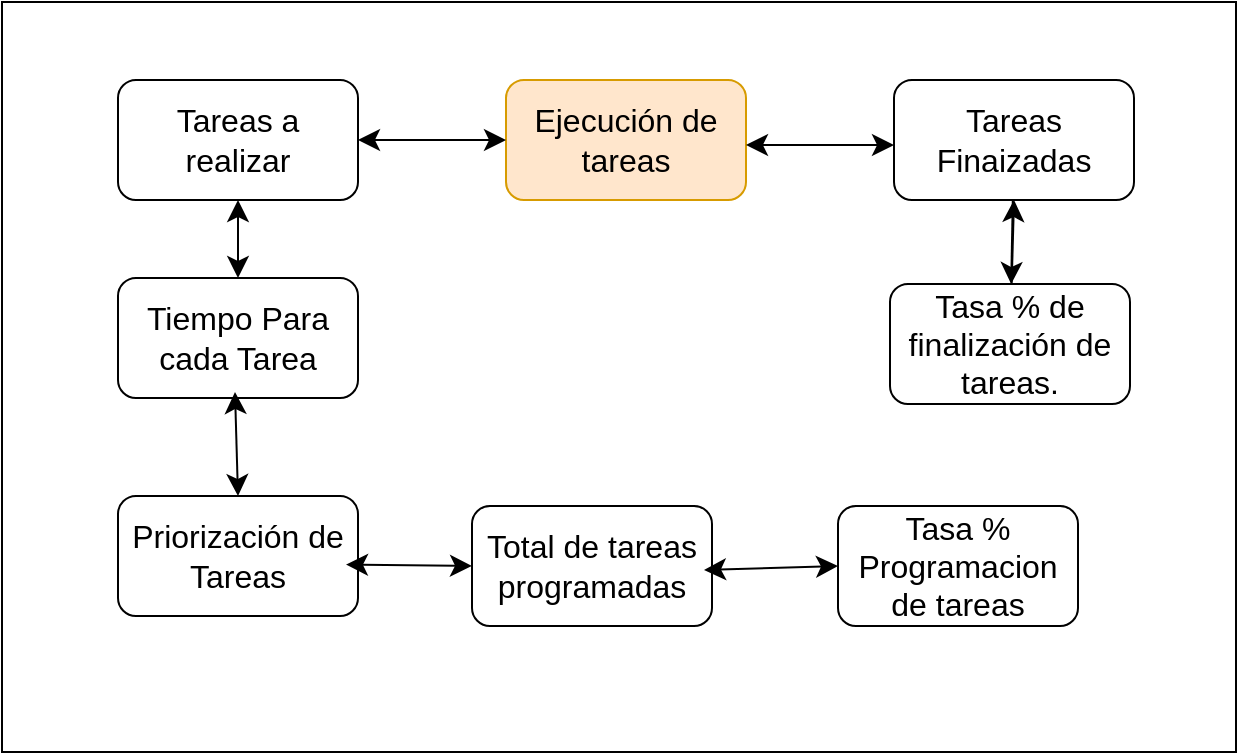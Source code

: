 <mxfile version="21.7.4" type="github" pages="2">
  <diagram name="Página-1" id="PNvGcGUR_nf7GdDFnCm1">
    <mxGraphModel dx="1272" dy="513" grid="0" gridSize="10" guides="1" tooltips="1" connect="1" arrows="1" fold="1" page="0" pageScale="1" pageWidth="827" pageHeight="1169" math="0" shadow="0">
      <root>
        <mxCell id="0" />
        <mxCell id="1" parent="0" />
        <mxCell id="N8PeSpn0VdfWdIR8HGTS-1" value="" style="rounded=0;whiteSpace=wrap;html=1;fontSize=16;" vertex="1" parent="1">
          <mxGeometry x="-101" y="113" width="617" height="375" as="geometry" />
        </mxCell>
        <mxCell id="N8PeSpn0VdfWdIR8HGTS-2" value="Ejecución de tareas" style="rounded=1;whiteSpace=wrap;html=1;fontSize=16;fillColor=#ffe6cc;strokeColor=#d79b00;" vertex="1" parent="1">
          <mxGeometry x="151" y="152" width="120" height="60" as="geometry" />
        </mxCell>
        <mxCell id="x5JVcvZ3Ywpq4_gx6eSh-2" style="edgeStyle=none;curved=1;rounded=0;orthogonalLoop=1;jettySize=auto;html=1;fontSize=12;startSize=8;endSize=8;" edge="1" parent="1" source="N8PeSpn0VdfWdIR8HGTS-3" target="x5JVcvZ3Ywpq4_gx6eSh-1">
          <mxGeometry relative="1" as="geometry" />
        </mxCell>
        <mxCell id="N8PeSpn0VdfWdIR8HGTS-3" value="Tareas Finaizadas" style="rounded=1;whiteSpace=wrap;html=1;fontSize=16;" vertex="1" parent="1">
          <mxGeometry x="345" y="152" width="120" height="60" as="geometry" />
        </mxCell>
        <mxCell id="N8PeSpn0VdfWdIR8HGTS-4" value="Tareas a realizar" style="rounded=1;whiteSpace=wrap;html=1;fontSize=16;" vertex="1" parent="1">
          <mxGeometry x="-43" y="152" width="120" height="60" as="geometry" />
        </mxCell>
        <mxCell id="N8PeSpn0VdfWdIR8HGTS-5" value="Total de tareas programadas" style="rounded=1;whiteSpace=wrap;html=1;fontSize=16;" vertex="1" parent="1">
          <mxGeometry x="134" y="365" width="120" height="60" as="geometry" />
        </mxCell>
        <mxCell id="N8PeSpn0VdfWdIR8HGTS-6" value="" style="endArrow=classic;startArrow=classic;html=1;rounded=0;fontSize=12;startSize=8;endSize=8;curved=1;entryX=0;entryY=0.5;entryDx=0;entryDy=0;exitX=1;exitY=0.5;exitDx=0;exitDy=0;" edge="1" parent="1" source="N8PeSpn0VdfWdIR8HGTS-4" target="N8PeSpn0VdfWdIR8HGTS-2">
          <mxGeometry width="50" height="50" relative="1" as="geometry">
            <mxPoint x="129" y="290" as="sourcePoint" />
            <mxPoint x="179" y="240" as="targetPoint" />
          </mxGeometry>
        </mxCell>
        <mxCell id="N8PeSpn0VdfWdIR8HGTS-7" value="" style="endArrow=classic;startArrow=classic;html=1;rounded=0;fontSize=12;startSize=8;endSize=8;curved=1;entryX=0;entryY=0.5;entryDx=0;entryDy=0;exitX=1;exitY=0.5;exitDx=0;exitDy=0;" edge="1" parent="1">
          <mxGeometry width="50" height="50" relative="1" as="geometry">
            <mxPoint x="271" y="184.5" as="sourcePoint" />
            <mxPoint x="345" y="184.5" as="targetPoint" />
          </mxGeometry>
        </mxCell>
        <mxCell id="N8PeSpn0VdfWdIR8HGTS-10" value="Priorización de Tareas" style="rounded=1;whiteSpace=wrap;html=1;fontSize=16;" vertex="1" parent="1">
          <mxGeometry x="-43" y="360" width="120" height="60" as="geometry" />
        </mxCell>
        <mxCell id="N8PeSpn0VdfWdIR8HGTS-11" value="Tiempo Para cada Tarea" style="rounded=1;whiteSpace=wrap;html=1;fontSize=16;" vertex="1" parent="1">
          <mxGeometry x="-43" y="251" width="120" height="60" as="geometry" />
        </mxCell>
        <mxCell id="N8PeSpn0VdfWdIR8HGTS-13" value="Tasa % Programacion de tareas" style="rounded=1;whiteSpace=wrap;html=1;fontSize=16;" vertex="1" parent="1">
          <mxGeometry x="317" y="365" width="120" height="60" as="geometry" />
        </mxCell>
        <mxCell id="N8PeSpn0VdfWdIR8HGTS-14" value="" style="endArrow=classic;startArrow=classic;html=1;rounded=0;fontSize=12;startSize=8;endSize=8;curved=1;entryX=0;entryY=0.5;entryDx=0;entryDy=0;exitX=1;exitY=0.5;exitDx=0;exitDy=0;" edge="1" parent="1" target="N8PeSpn0VdfWdIR8HGTS-5">
          <mxGeometry width="50" height="50" relative="1" as="geometry">
            <mxPoint x="71" y="394.29" as="sourcePoint" />
            <mxPoint x="145" y="394.29" as="targetPoint" />
          </mxGeometry>
        </mxCell>
        <mxCell id="N8PeSpn0VdfWdIR8HGTS-15" value="" style="endArrow=classic;startArrow=classic;html=1;rounded=0;fontSize=12;startSize=8;endSize=8;curved=1;entryX=0;entryY=0.5;entryDx=0;entryDy=0;exitX=1;exitY=0.5;exitDx=0;exitDy=0;" edge="1" parent="1" target="N8PeSpn0VdfWdIR8HGTS-13">
          <mxGeometry width="50" height="50" relative="1" as="geometry">
            <mxPoint x="250" y="397.0" as="sourcePoint" />
            <mxPoint x="313" y="397.71" as="targetPoint" />
          </mxGeometry>
        </mxCell>
        <mxCell id="N8PeSpn0VdfWdIR8HGTS-16" value="" style="endArrow=classic;startArrow=classic;html=1;rounded=0;fontSize=12;startSize=8;endSize=8;curved=1;entryX=0.5;entryY=0;entryDx=0;entryDy=0;exitX=0.5;exitY=1;exitDx=0;exitDy=0;" edge="1" parent="1" source="N8PeSpn0VdfWdIR8HGTS-4" target="N8PeSpn0VdfWdIR8HGTS-11">
          <mxGeometry width="50" height="50" relative="1" as="geometry">
            <mxPoint x="108" y="254.0" as="sourcePoint" />
            <mxPoint x="171" y="254.71" as="targetPoint" />
          </mxGeometry>
        </mxCell>
        <mxCell id="N8PeSpn0VdfWdIR8HGTS-17" value="" style="endArrow=classic;startArrow=classic;html=1;rounded=0;fontSize=12;startSize=8;endSize=8;curved=1;entryX=0.5;entryY=0;entryDx=0;entryDy=0;exitX=0.5;exitY=1;exitDx=0;exitDy=0;" edge="1" parent="1" target="N8PeSpn0VdfWdIR8HGTS-10">
          <mxGeometry width="50" height="50" relative="1" as="geometry">
            <mxPoint x="15.5" y="308" as="sourcePoint" />
            <mxPoint x="12.5" y="347" as="targetPoint" />
          </mxGeometry>
        </mxCell>
        <mxCell id="x5JVcvZ3Ywpq4_gx6eSh-3" style="edgeStyle=none;curved=1;rounded=0;orthogonalLoop=1;jettySize=auto;html=1;entryX=0.5;entryY=1;entryDx=0;entryDy=0;fontSize=12;startSize=8;endSize=8;" edge="1" parent="1" source="x5JVcvZ3Ywpq4_gx6eSh-1" target="N8PeSpn0VdfWdIR8HGTS-3">
          <mxGeometry relative="1" as="geometry" />
        </mxCell>
        <mxCell id="x5JVcvZ3Ywpq4_gx6eSh-1" value="Tasa % de finalización de tareas." style="rounded=1;whiteSpace=wrap;html=1;fontSize=16;" vertex="1" parent="1">
          <mxGeometry x="343" y="254" width="120" height="60" as="geometry" />
        </mxCell>
      </root>
    </mxGraphModel>
  </diagram>
  <diagram id="JBZ5__DzLIHdeABP6-RV" name="Página-2">
    <mxGraphModel dx="1646" dy="1133" grid="0" gridSize="10" guides="1" tooltips="1" connect="1" arrows="1" fold="1" page="0" pageScale="1" pageWidth="827" pageHeight="1169" math="0" shadow="0">
      <root>
        <mxCell id="0" />
        <mxCell id="1" parent="0" />
        <mxCell id="PAYV313jE26-ioexS1Ha-1" value="" style="ellipse;whiteSpace=wrap;html=1;aspect=fixed;fontSize=16;dashed=1;" vertex="1" parent="1">
          <mxGeometry x="-155" y="-224" width="907" height="907" as="geometry" />
        </mxCell>
        <mxCell id="PAYV313jE26-ioexS1Ha-10" style="edgeStyle=none;curved=1;rounded=0;orthogonalLoop=1;jettySize=auto;html=1;entryX=0.067;entryY=1.017;entryDx=0;entryDy=0;entryPerimeter=0;fontSize=12;startSize=8;endSize=8;" edge="1" parent="1" source="PAYV313jE26-ioexS1Ha-2" target="PAYV313jE26-ioexS1Ha-3">
          <mxGeometry relative="1" as="geometry">
            <Array as="points">
              <mxPoint x="200" y="334" />
            </Array>
          </mxGeometry>
        </mxCell>
        <mxCell id="PAYV313jE26-ioexS1Ha-2" value="Tareas a realizar" style="rounded=1;whiteSpace=wrap;html=1;fontSize=16;" vertex="1" parent="1">
          <mxGeometry x="30" y="229" width="120" height="60" as="geometry" />
        </mxCell>
        <mxCell id="PAYV313jE26-ioexS1Ha-9" style="edgeStyle=none;curved=1;rounded=0;orthogonalLoop=1;jettySize=auto;html=1;entryX=1;entryY=0;entryDx=0;entryDy=0;fontSize=12;startSize=8;endSize=8;" edge="1" parent="1" source="PAYV313jE26-ioexS1Ha-3" target="PAYV313jE26-ioexS1Ha-2">
          <mxGeometry relative="1" as="geometry">
            <Array as="points">
              <mxPoint x="226" y="166" />
            </Array>
          </mxGeometry>
        </mxCell>
        <mxCell id="PAYV313jE26-ioexS1Ha-12" style="edgeStyle=none;curved=1;rounded=0;orthogonalLoop=1;jettySize=auto;html=1;entryX=0.092;entryY=1.017;entryDx=0;entryDy=0;entryPerimeter=0;fontSize=12;startSize=8;endSize=8;" edge="1" parent="1" source="PAYV313jE26-ioexS1Ha-3" target="PAYV313jE26-ioexS1Ha-4">
          <mxGeometry relative="1" as="geometry">
            <Array as="points">
              <mxPoint x="426" y="347" />
            </Array>
          </mxGeometry>
        </mxCell>
        <mxCell id="PAYV313jE26-ioexS1Ha-3" value="Ejecución de tareas" style="rounded=1;whiteSpace=wrap;html=1;fontSize=16;fillColor=#ffe6cc;strokeColor=#d79b00;" vertex="1" parent="1">
          <mxGeometry x="267" y="225" width="120" height="60" as="geometry" />
        </mxCell>
        <mxCell id="PAYV313jE26-ioexS1Ha-11" style="edgeStyle=none;curved=1;rounded=0;orthogonalLoop=1;jettySize=auto;html=1;entryX=1;entryY=0;entryDx=0;entryDy=0;fontSize=12;startSize=8;endSize=8;" edge="1" parent="1" source="PAYV313jE26-ioexS1Ha-4" target="PAYV313jE26-ioexS1Ha-3">
          <mxGeometry relative="1" as="geometry">
            <Array as="points">
              <mxPoint x="450" y="175" />
            </Array>
          </mxGeometry>
        </mxCell>
        <mxCell id="PAYV313jE26-ioexS1Ha-4" value="Tareas Finalizadas" style="rounded=1;whiteSpace=wrap;html=1;fontSize=16;" vertex="1" parent="1">
          <mxGeometry x="473" y="229" width="120" height="60" as="geometry" />
        </mxCell>
        <mxCell id="bBozInxJqbHgMAqEjGuJ-5" style="edgeStyle=none;curved=1;rounded=0;orthogonalLoop=1;jettySize=auto;html=1;entryX=0.431;entryY=-0.033;entryDx=0;entryDy=0;entryPerimeter=0;fontSize=12;startSize=8;endSize=8;" edge="1" parent="1" source="PAYV313jE26-ioexS1Ha-5" target="bBozInxJqbHgMAqEjGuJ-3">
          <mxGeometry relative="1" as="geometry">
            <Array as="points">
              <mxPoint x="631" y="-59" />
            </Array>
          </mxGeometry>
        </mxCell>
        <mxCell id="PAYV313jE26-ioexS1Ha-5" value="Tiempo Para cada Tarea" style="rounded=1;whiteSpace=wrap;html=1;fontSize=16;" vertex="1" parent="1">
          <mxGeometry x="252" y="-37" width="120" height="60" as="geometry" />
        </mxCell>
        <mxCell id="bBozInxJqbHgMAqEjGuJ-7" style="edgeStyle=none;curved=1;rounded=0;orthogonalLoop=1;jettySize=auto;html=1;entryX=0.5;entryY=1;entryDx=0;entryDy=0;fontSize=12;startSize=8;endSize=8;" edge="1" parent="1" target="PAYV313jE26-ioexS1Ha-8">
          <mxGeometry relative="1" as="geometry">
            <mxPoint x="200.0" y="476" as="sourcePoint" />
            <Array as="points">
              <mxPoint x="-40" y="496" />
            </Array>
          </mxGeometry>
        </mxCell>
        <mxCell id="bBozInxJqbHgMAqEjGuJ-4" style="edgeStyle=none;curved=1;rounded=0;orthogonalLoop=1;jettySize=auto;html=1;entryX=0;entryY=0.5;entryDx=0;entryDy=0;fontSize=12;startSize=8;endSize=8;" edge="1" parent="1" source="PAYV313jE26-ioexS1Ha-8" target="PAYV313jE26-ioexS1Ha-5">
          <mxGeometry relative="1" as="geometry">
            <Array as="points">
              <mxPoint x="-30" y="-63" />
            </Array>
          </mxGeometry>
        </mxCell>
        <mxCell id="PAYV313jE26-ioexS1Ha-8" value="Tasa % Programación de tareas" style="rounded=1;whiteSpace=wrap;html=1;fontSize=16;" vertex="1" parent="1">
          <mxGeometry x="-109" y="229" width="120" height="60" as="geometry" />
        </mxCell>
        <mxCell id="bBozInxJqbHgMAqEjGuJ-6" style="edgeStyle=none;curved=1;rounded=0;orthogonalLoop=1;jettySize=auto;html=1;entryX=1;entryY=0.5;entryDx=0;entryDy=0;fontSize=12;startSize=8;endSize=8;" edge="1" parent="1" source="bBozInxJqbHgMAqEjGuJ-3">
          <mxGeometry relative="1" as="geometry">
            <mxPoint x="448" y="471" as="targetPoint" />
            <Array as="points">
              <mxPoint x="698" y="461" />
            </Array>
          </mxGeometry>
        </mxCell>
        <mxCell id="bBozInxJqbHgMAqEjGuJ-3" value="Tasa % de finalización de tareas." style="rounded=1;whiteSpace=wrap;html=1;fontSize=16;" vertex="1" parent="1">
          <mxGeometry x="618" y="229" width="120" height="60" as="geometry" />
        </mxCell>
        <mxCell id="bBozInxJqbHgMAqEjGuJ-9" value="Ejecución&amp;nbsp; de las tareas programadas de forma progresiva" style="text;html=1;strokeColor=none;fillColor=none;align=center;verticalAlign=middle;whiteSpace=wrap;rounded=0;fontSize=16;" vertex="1" parent="1">
          <mxGeometry x="142" y="-87" width="340" height="30" as="geometry" />
        </mxCell>
        <mxCell id="bBozInxJqbHgMAqEjGuJ-10" value="Priorización de Tareas" style="rounded=1;whiteSpace=wrap;html=1;fontSize=16;" vertex="1" parent="1">
          <mxGeometry x="198" y="447" width="120" height="60" as="geometry" />
        </mxCell>
        <mxCell id="bBozInxJqbHgMAqEjGuJ-11" value="Total de tareas programadas" style="rounded=1;whiteSpace=wrap;html=1;fontSize=16;" vertex="1" parent="1">
          <mxGeometry x="323" y="444" width="120" height="60" as="geometry" />
        </mxCell>
      </root>
    </mxGraphModel>
  </diagram>
</mxfile>
